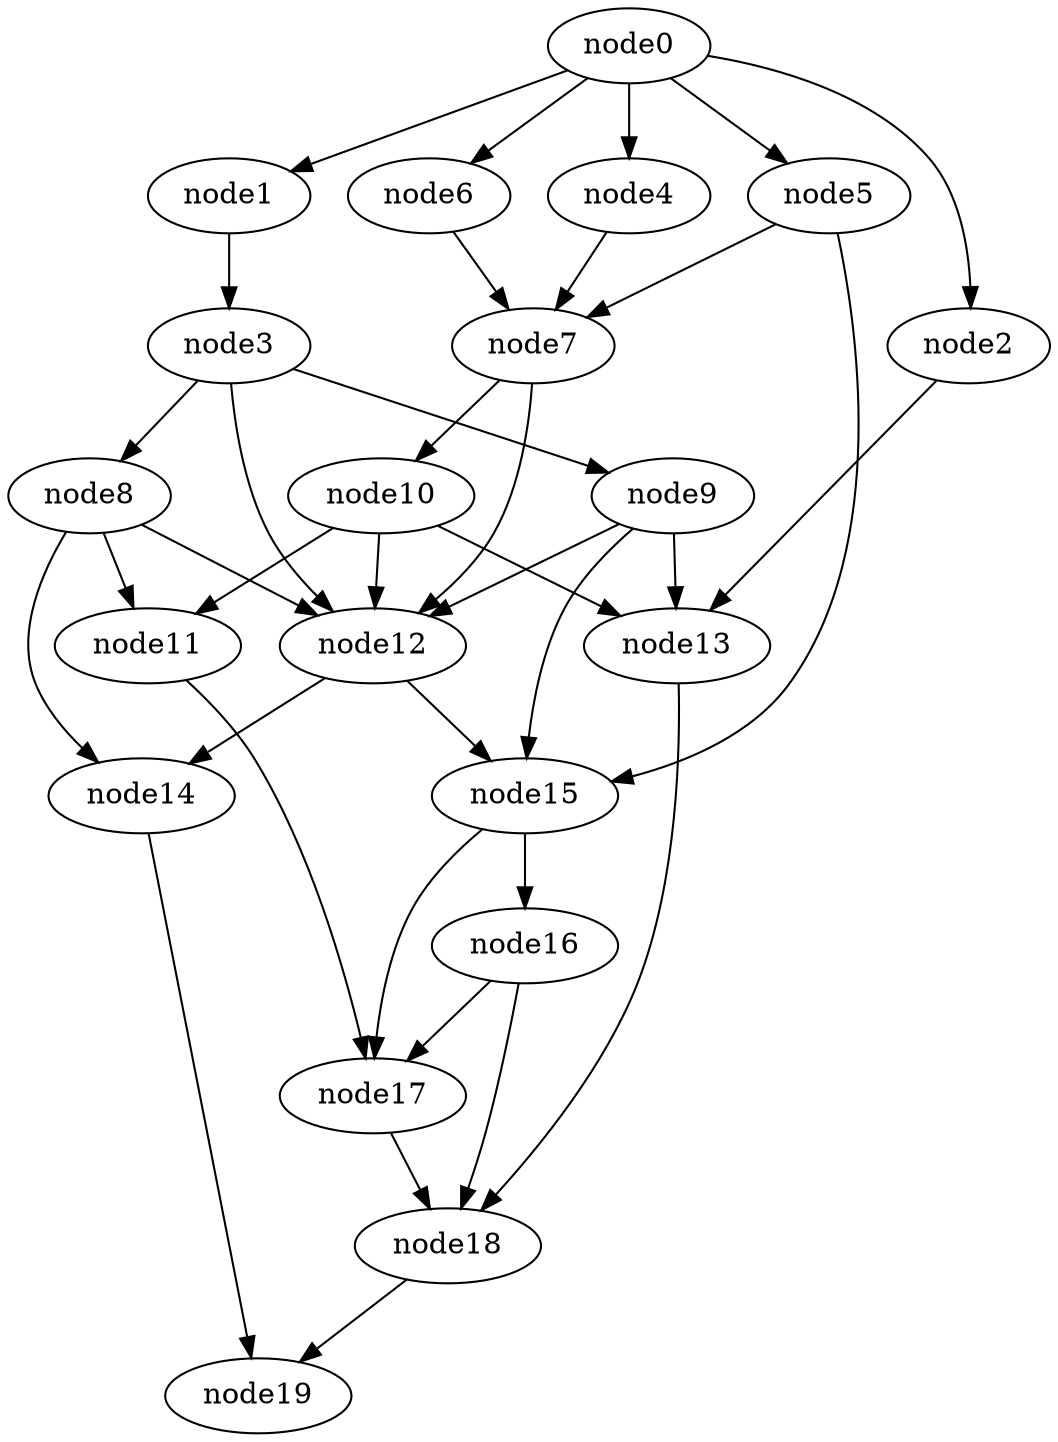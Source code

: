 digraph g{
	node19
	node18 -> node19
	node17 -> node18
	node16 -> node18
	node16 -> node17
	node15 -> node17
	node15 -> node16
	node14 -> node19
	node13 -> node18
	node12 -> node15
	node12 -> node14
	node11 -> node17
	node10 -> node13
	node10 -> node12
	node10 -> node11
	node9 -> node15
	node9 -> node13
	node9 -> node12
	node8 -> node14
	node8 -> node12
	node8 -> node11
	node7 -> node12
	node7 -> node10
	node6 -> node7
	node5 -> node15
	node5 -> node7
	node4 -> node7
	node3 -> node12
	node3 -> node9
	node3 -> node8
	node2 -> node13
	node1 -> node3
	node0 -> node6
	node0 -> node5
	node0 -> node4
	node0 -> node2
	node0 -> node1
}
